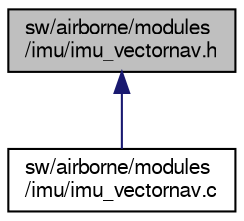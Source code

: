 digraph "sw/airborne/modules/imu/imu_vectornav.h"
{
  edge [fontname="FreeSans",fontsize="10",labelfontname="FreeSans",labelfontsize="10"];
  node [fontname="FreeSans",fontsize="10",shape=record];
  Node1 [label="sw/airborne/modules\l/imu/imu_vectornav.h",height=0.2,width=0.4,color="black", fillcolor="grey75", style="filled", fontcolor="black"];
  Node1 -> Node2 [dir="back",color="midnightblue",fontsize="10",style="solid",fontname="FreeSans"];
  Node2 [label="sw/airborne/modules\l/imu/imu_vectornav.c",height=0.2,width=0.4,color="black", fillcolor="white", style="filled",URL="$imu__vectornav_8c.html",tooltip="Vectornav VN-200 IMU module, to be used with other AHRS/INS algorithms. "];
}
